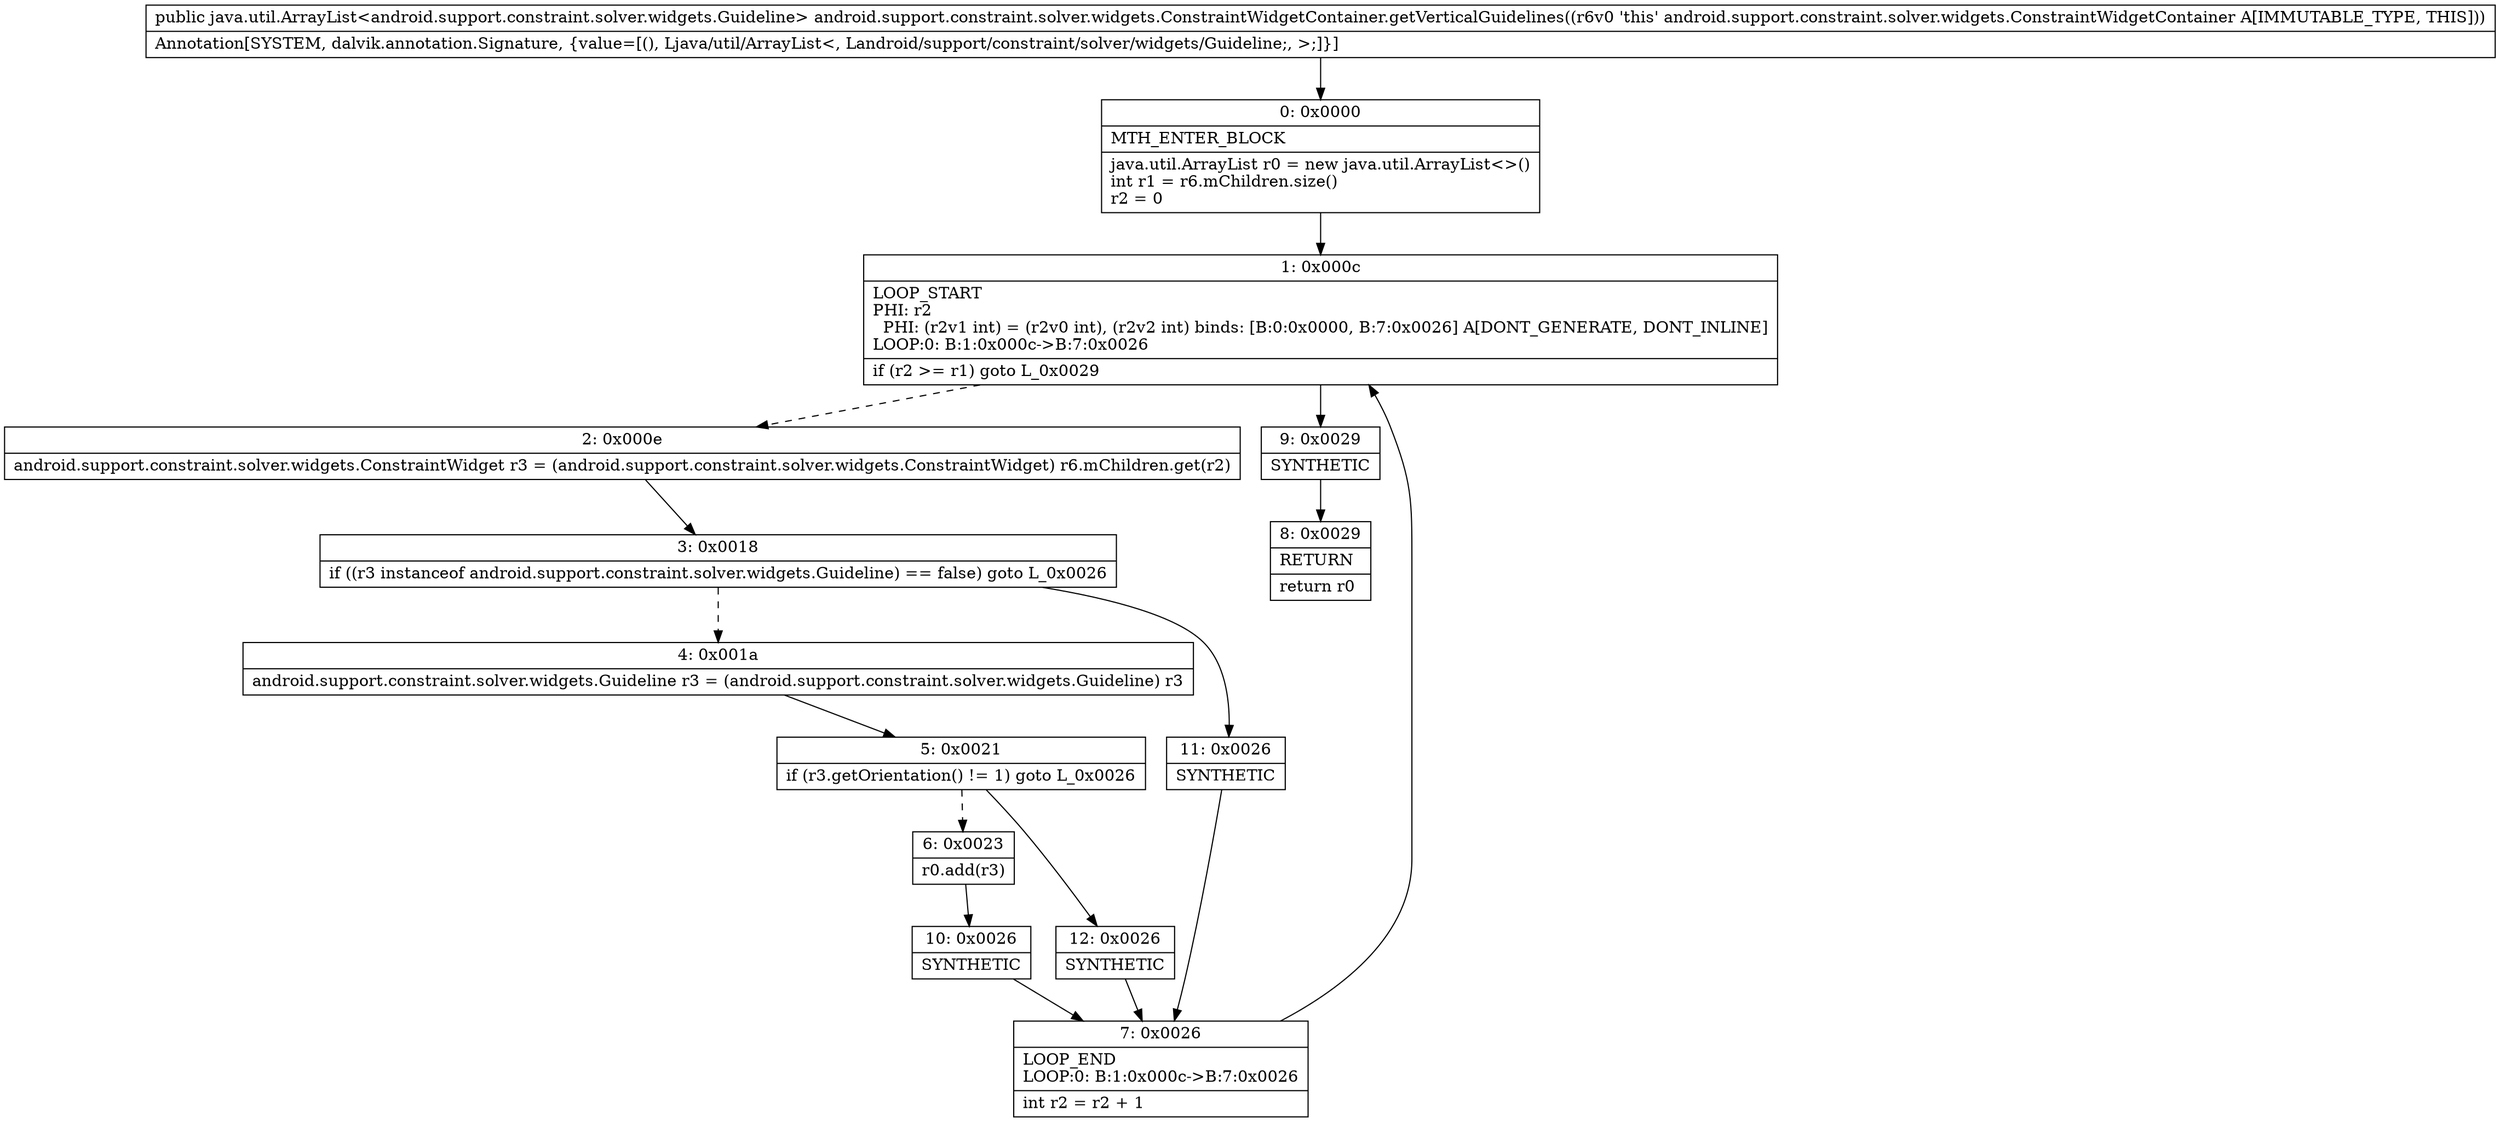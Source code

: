digraph "CFG forandroid.support.constraint.solver.widgets.ConstraintWidgetContainer.getVerticalGuidelines()Ljava\/util\/ArrayList;" {
Node_0 [shape=record,label="{0\:\ 0x0000|MTH_ENTER_BLOCK\l|java.util.ArrayList r0 = new java.util.ArrayList\<\>()\lint r1 = r6.mChildren.size()\lr2 = 0\l}"];
Node_1 [shape=record,label="{1\:\ 0x000c|LOOP_START\lPHI: r2 \l  PHI: (r2v1 int) = (r2v0 int), (r2v2 int) binds: [B:0:0x0000, B:7:0x0026] A[DONT_GENERATE, DONT_INLINE]\lLOOP:0: B:1:0x000c\-\>B:7:0x0026\l|if (r2 \>= r1) goto L_0x0029\l}"];
Node_2 [shape=record,label="{2\:\ 0x000e|android.support.constraint.solver.widgets.ConstraintWidget r3 = (android.support.constraint.solver.widgets.ConstraintWidget) r6.mChildren.get(r2)\l}"];
Node_3 [shape=record,label="{3\:\ 0x0018|if ((r3 instanceof android.support.constraint.solver.widgets.Guideline) == false) goto L_0x0026\l}"];
Node_4 [shape=record,label="{4\:\ 0x001a|android.support.constraint.solver.widgets.Guideline r3 = (android.support.constraint.solver.widgets.Guideline) r3\l}"];
Node_5 [shape=record,label="{5\:\ 0x0021|if (r3.getOrientation() != 1) goto L_0x0026\l}"];
Node_6 [shape=record,label="{6\:\ 0x0023|r0.add(r3)\l}"];
Node_7 [shape=record,label="{7\:\ 0x0026|LOOP_END\lLOOP:0: B:1:0x000c\-\>B:7:0x0026\l|int r2 = r2 + 1\l}"];
Node_8 [shape=record,label="{8\:\ 0x0029|RETURN\l|return r0\l}"];
Node_9 [shape=record,label="{9\:\ 0x0029|SYNTHETIC\l}"];
Node_10 [shape=record,label="{10\:\ 0x0026|SYNTHETIC\l}"];
Node_11 [shape=record,label="{11\:\ 0x0026|SYNTHETIC\l}"];
Node_12 [shape=record,label="{12\:\ 0x0026|SYNTHETIC\l}"];
MethodNode[shape=record,label="{public java.util.ArrayList\<android.support.constraint.solver.widgets.Guideline\> android.support.constraint.solver.widgets.ConstraintWidgetContainer.getVerticalGuidelines((r6v0 'this' android.support.constraint.solver.widgets.ConstraintWidgetContainer A[IMMUTABLE_TYPE, THIS]))  | Annotation[SYSTEM, dalvik.annotation.Signature, \{value=[(), Ljava\/util\/ArrayList\<, Landroid\/support\/constraint\/solver\/widgets\/Guideline;, \>;]\}]\l}"];
MethodNode -> Node_0;
Node_0 -> Node_1;
Node_1 -> Node_2[style=dashed];
Node_1 -> Node_9;
Node_2 -> Node_3;
Node_3 -> Node_4[style=dashed];
Node_3 -> Node_11;
Node_4 -> Node_5;
Node_5 -> Node_6[style=dashed];
Node_5 -> Node_12;
Node_6 -> Node_10;
Node_7 -> Node_1;
Node_9 -> Node_8;
Node_10 -> Node_7;
Node_11 -> Node_7;
Node_12 -> Node_7;
}

